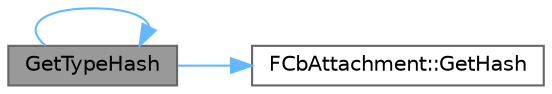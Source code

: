 digraph "GetTypeHash"
{
 // INTERACTIVE_SVG=YES
 // LATEX_PDF_SIZE
  bgcolor="transparent";
  edge [fontname=Helvetica,fontsize=10,labelfontname=Helvetica,labelfontsize=10];
  node [fontname=Helvetica,fontsize=10,shape=box,height=0.2,width=0.4];
  rankdir="LR";
  Node1 [id="Node000001",label="GetTypeHash",height=0.2,width=0.4,color="gray40", fillcolor="grey60", style="filled", fontcolor="black",tooltip="Hashes attachments by their hash."];
  Node1 -> Node2 [id="edge1_Node000001_Node000002",color="steelblue1",style="solid",tooltip=" "];
  Node2 [id="Node000002",label="FCbAttachment::GetHash",height=0.2,width=0.4,color="grey40", fillcolor="white", style="filled",URL="$dd/d6d/classFCbAttachment.html#a7e48a19382cab68a641664456c9bcb54",tooltip="Returns the hash of the attachment value."];
  Node1 -> Node1 [id="edge2_Node000001_Node000001",color="steelblue1",style="solid",tooltip=" "];
}
